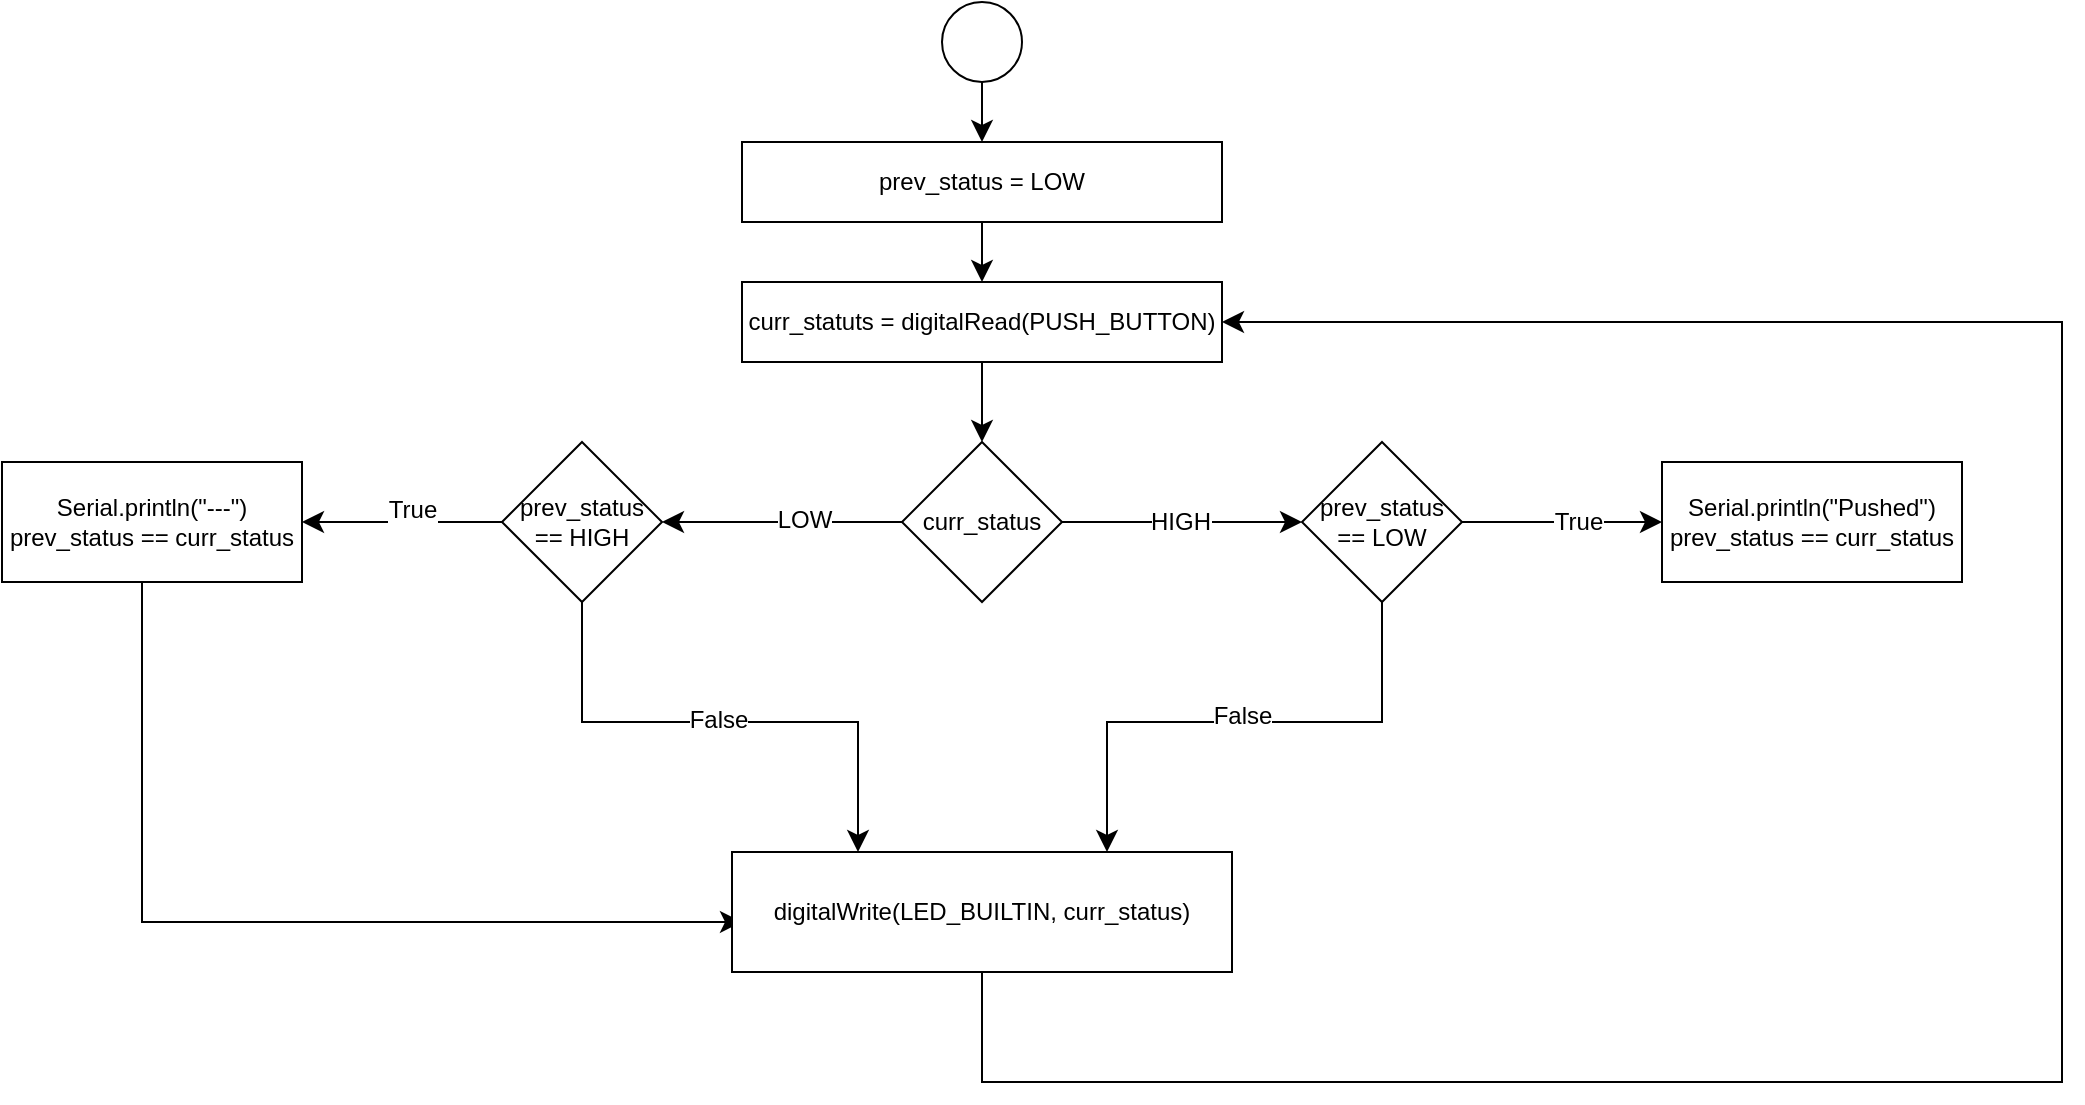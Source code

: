 <mxfile version="24.7.17">
  <diagram id="C5RBs43oDa-KdzZeNtuy" name="Page-1">
    <mxGraphModel dx="1393" dy="674" grid="1" gridSize="10" guides="1" tooltips="1" connect="1" arrows="1" fold="1" page="1" pageScale="1" pageWidth="827" pageHeight="1169" math="0" shadow="0">
      <root>
        <mxCell id="WIyWlLk6GJQsqaUBKTNV-0" />
        <mxCell id="WIyWlLk6GJQsqaUBKTNV-1" parent="WIyWlLk6GJQsqaUBKTNV-0" />
        <mxCell id="N_X89fbMf8-rqe8ZvgNM-3" value="" style="edgeStyle=none;curved=1;rounded=0;orthogonalLoop=1;jettySize=auto;html=1;fontSize=12;startSize=8;endSize=8;" edge="1" parent="WIyWlLk6GJQsqaUBKTNV-1" source="N_X89fbMf8-rqe8ZvgNM-1" target="N_X89fbMf8-rqe8ZvgNM-2">
          <mxGeometry relative="1" as="geometry" />
        </mxCell>
        <mxCell id="N_X89fbMf8-rqe8ZvgNM-1" value="" style="ellipse;whiteSpace=wrap;html=1;aspect=fixed;" vertex="1" parent="WIyWlLk6GJQsqaUBKTNV-1">
          <mxGeometry x="-250" y="100" width="40" height="40" as="geometry" />
        </mxCell>
        <mxCell id="N_X89fbMf8-rqe8ZvgNM-7" value="" style="edgeStyle=none;curved=1;rounded=0;orthogonalLoop=1;jettySize=auto;html=1;fontSize=12;startSize=8;endSize=8;" edge="1" parent="WIyWlLk6GJQsqaUBKTNV-1" source="N_X89fbMf8-rqe8ZvgNM-2" target="N_X89fbMf8-rqe8ZvgNM-6">
          <mxGeometry relative="1" as="geometry" />
        </mxCell>
        <mxCell id="N_X89fbMf8-rqe8ZvgNM-2" value="prev_status = LOW" style="whiteSpace=wrap;html=1;" vertex="1" parent="WIyWlLk6GJQsqaUBKTNV-1">
          <mxGeometry x="-350" y="170" width="240" height="40" as="geometry" />
        </mxCell>
        <mxCell id="N_X89fbMf8-rqe8ZvgNM-9" value="" style="edgeStyle=none;curved=1;rounded=0;orthogonalLoop=1;jettySize=auto;html=1;fontSize=12;startSize=8;endSize=8;" edge="1" parent="WIyWlLk6GJQsqaUBKTNV-1" source="N_X89fbMf8-rqe8ZvgNM-6" target="N_X89fbMf8-rqe8ZvgNM-8">
          <mxGeometry relative="1" as="geometry" />
        </mxCell>
        <mxCell id="N_X89fbMf8-rqe8ZvgNM-6" value="curr_statuts = digitalRead(PUSH_BUTTON)" style="whiteSpace=wrap;html=1;" vertex="1" parent="WIyWlLk6GJQsqaUBKTNV-1">
          <mxGeometry x="-350" y="240" width="240" height="40" as="geometry" />
        </mxCell>
        <mxCell id="N_X89fbMf8-rqe8ZvgNM-11" value="" style="edgeStyle=none;curved=1;rounded=0;orthogonalLoop=1;jettySize=auto;html=1;fontSize=12;startSize=8;endSize=8;" edge="1" parent="WIyWlLk6GJQsqaUBKTNV-1" source="N_X89fbMf8-rqe8ZvgNM-8" target="N_X89fbMf8-rqe8ZvgNM-10">
          <mxGeometry relative="1" as="geometry" />
        </mxCell>
        <mxCell id="N_X89fbMf8-rqe8ZvgNM-29" value="LOW" style="edgeLabel;html=1;align=center;verticalAlign=middle;resizable=0;points=[];fontSize=12;" vertex="1" connectable="0" parent="N_X89fbMf8-rqe8ZvgNM-11">
          <mxGeometry x="-0.183" y="-1" relative="1" as="geometry">
            <mxPoint as="offset" />
          </mxGeometry>
        </mxCell>
        <mxCell id="N_X89fbMf8-rqe8ZvgNM-22" value="" style="edgeStyle=none;curved=1;rounded=0;orthogonalLoop=1;jettySize=auto;html=1;fontSize=12;startSize=8;endSize=8;" edge="1" parent="WIyWlLk6GJQsqaUBKTNV-1" source="N_X89fbMf8-rqe8ZvgNM-8" target="N_X89fbMf8-rqe8ZvgNM-21">
          <mxGeometry relative="1" as="geometry" />
        </mxCell>
        <mxCell id="N_X89fbMf8-rqe8ZvgNM-30" value="HIGH" style="edgeLabel;html=1;align=center;verticalAlign=middle;resizable=0;points=[];fontSize=12;" vertex="1" connectable="0" parent="N_X89fbMf8-rqe8ZvgNM-22">
          <mxGeometry x="-0.017" relative="1" as="geometry">
            <mxPoint as="offset" />
          </mxGeometry>
        </mxCell>
        <mxCell id="N_X89fbMf8-rqe8ZvgNM-8" value="curr_status" style="rhombus;whiteSpace=wrap;html=1;" vertex="1" parent="WIyWlLk6GJQsqaUBKTNV-1">
          <mxGeometry x="-270" y="320" width="80" height="80" as="geometry" />
        </mxCell>
        <mxCell id="N_X89fbMf8-rqe8ZvgNM-13" value="" style="edgeStyle=none;curved=1;rounded=0;orthogonalLoop=1;jettySize=auto;html=1;fontSize=12;startSize=8;endSize=8;" edge="1" parent="WIyWlLk6GJQsqaUBKTNV-1" source="N_X89fbMf8-rqe8ZvgNM-10" target="N_X89fbMf8-rqe8ZvgNM-12">
          <mxGeometry relative="1" as="geometry" />
        </mxCell>
        <mxCell id="N_X89fbMf8-rqe8ZvgNM-31" value="True" style="edgeLabel;html=1;align=center;verticalAlign=middle;resizable=0;points=[];fontSize=12;" vertex="1" connectable="0" parent="N_X89fbMf8-rqe8ZvgNM-13">
          <mxGeometry x="-0.1" y="-6" relative="1" as="geometry">
            <mxPoint as="offset" />
          </mxGeometry>
        </mxCell>
        <mxCell id="N_X89fbMf8-rqe8ZvgNM-15" value="" style="edgeStyle=orthogonalEdgeStyle;rounded=0;orthogonalLoop=1;jettySize=auto;html=1;fontSize=12;startSize=8;endSize=8;entryX=0.25;entryY=0;entryDx=0;entryDy=0;" edge="1" parent="WIyWlLk6GJQsqaUBKTNV-1" source="N_X89fbMf8-rqe8ZvgNM-10" target="N_X89fbMf8-rqe8ZvgNM-14">
          <mxGeometry relative="1" as="geometry">
            <Array as="points">
              <mxPoint x="-430" y="460" />
              <mxPoint x="-292" y="460" />
              <mxPoint x="-292" y="525" />
            </Array>
          </mxGeometry>
        </mxCell>
        <mxCell id="N_X89fbMf8-rqe8ZvgNM-34" value="False" style="edgeLabel;html=1;align=center;verticalAlign=middle;resizable=0;points=[];fontSize=12;" vertex="1" connectable="0" parent="N_X89fbMf8-rqe8ZvgNM-15">
          <mxGeometry x="-0.03" y="1" relative="1" as="geometry">
            <mxPoint as="offset" />
          </mxGeometry>
        </mxCell>
        <mxCell id="N_X89fbMf8-rqe8ZvgNM-10" value="prev_status == HIGH" style="rhombus;whiteSpace=wrap;html=1;" vertex="1" parent="WIyWlLk6GJQsqaUBKTNV-1">
          <mxGeometry x="-470" y="320" width="80" height="80" as="geometry" />
        </mxCell>
        <mxCell id="N_X89fbMf8-rqe8ZvgNM-19" value="" style="edgeStyle=orthogonalEdgeStyle;rounded=0;orthogonalLoop=1;jettySize=auto;html=1;fontSize=12;startSize=8;endSize=8;entryX=0.02;entryY=0.583;entryDx=0;entryDy=0;entryPerimeter=0;" edge="1" parent="WIyWlLk6GJQsqaUBKTNV-1" source="N_X89fbMf8-rqe8ZvgNM-12" target="N_X89fbMf8-rqe8ZvgNM-14">
          <mxGeometry relative="1" as="geometry">
            <mxPoint x="-645" y="510" as="targetPoint" />
            <Array as="points">
              <mxPoint x="-650" y="560" />
            </Array>
          </mxGeometry>
        </mxCell>
        <mxCell id="N_X89fbMf8-rqe8ZvgNM-12" value="Serial.println(&quot;---&quot;)&lt;div&gt;prev_status == curr_status&lt;/div&gt;" style="whiteSpace=wrap;html=1;" vertex="1" parent="WIyWlLk6GJQsqaUBKTNV-1">
          <mxGeometry x="-720" y="330" width="150" height="60" as="geometry" />
        </mxCell>
        <mxCell id="N_X89fbMf8-rqe8ZvgNM-14" value="digitalWrite(LED_BUILTIN, curr_status)" style="whiteSpace=wrap;html=1;" vertex="1" parent="WIyWlLk6GJQsqaUBKTNV-1">
          <mxGeometry x="-355" y="525" width="250" height="60" as="geometry" />
        </mxCell>
        <mxCell id="N_X89fbMf8-rqe8ZvgNM-28" value="" style="edgeStyle=none;curved=1;rounded=0;orthogonalLoop=1;jettySize=auto;html=1;fontSize=12;startSize=8;endSize=8;" edge="1" parent="WIyWlLk6GJQsqaUBKTNV-1" source="N_X89fbMf8-rqe8ZvgNM-21" target="N_X89fbMf8-rqe8ZvgNM-27">
          <mxGeometry relative="1" as="geometry" />
        </mxCell>
        <mxCell id="N_X89fbMf8-rqe8ZvgNM-32" value="True" style="edgeLabel;html=1;align=center;verticalAlign=middle;resizable=0;points=[];fontSize=12;" vertex="1" connectable="0" parent="N_X89fbMf8-rqe8ZvgNM-28">
          <mxGeometry x="0.16" y="-3" relative="1" as="geometry">
            <mxPoint y="-3" as="offset" />
          </mxGeometry>
        </mxCell>
        <mxCell id="N_X89fbMf8-rqe8ZvgNM-21" value="prev_status == LOW" style="rhombus;whiteSpace=wrap;html=1;" vertex="1" parent="WIyWlLk6GJQsqaUBKTNV-1">
          <mxGeometry x="-70" y="320" width="80" height="80" as="geometry" />
        </mxCell>
        <mxCell id="N_X89fbMf8-rqe8ZvgNM-24" value="" style="edgeStyle=elbowEdgeStyle;elbow=vertical;endArrow=classic;html=1;curved=0;rounded=0;endSize=8;startSize=8;fontSize=12;entryX=0.75;entryY=0;entryDx=0;entryDy=0;exitX=0.5;exitY=1;exitDx=0;exitDy=0;" edge="1" parent="WIyWlLk6GJQsqaUBKTNV-1" source="N_X89fbMf8-rqe8ZvgNM-21" target="N_X89fbMf8-rqe8ZvgNM-14">
          <mxGeometry width="50" height="50" relative="1" as="geometry">
            <mxPoint x="-310" y="340" as="sourcePoint" />
            <mxPoint x="-260" y="290" as="targetPoint" />
            <Array as="points">
              <mxPoint x="-100" y="460" />
            </Array>
          </mxGeometry>
        </mxCell>
        <mxCell id="N_X89fbMf8-rqe8ZvgNM-35" value="False" style="edgeLabel;html=1;align=center;verticalAlign=middle;resizable=0;points=[];fontSize=12;" vertex="1" connectable="0" parent="N_X89fbMf8-rqe8ZvgNM-24">
          <mxGeometry x="0.058" y="-3" relative="1" as="geometry">
            <mxPoint x="9" as="offset" />
          </mxGeometry>
        </mxCell>
        <mxCell id="N_X89fbMf8-rqe8ZvgNM-25" value="" style="edgeStyle=orthogonalEdgeStyle;elbow=vertical;endArrow=classic;html=1;rounded=0;endSize=8;startSize=8;fontSize=12;entryX=1;entryY=0.5;entryDx=0;entryDy=0;" edge="1" parent="WIyWlLk6GJQsqaUBKTNV-1" source="N_X89fbMf8-rqe8ZvgNM-14" target="N_X89fbMf8-rqe8ZvgNM-6">
          <mxGeometry width="50" height="50" relative="1" as="geometry">
            <mxPoint x="-230" y="640" as="sourcePoint" />
            <mxPoint x="-110" y="290" as="targetPoint" />
            <Array as="points">
              <mxPoint x="-230" y="640" />
              <mxPoint x="310" y="640" />
              <mxPoint x="310" y="260" />
            </Array>
          </mxGeometry>
        </mxCell>
        <mxCell id="N_X89fbMf8-rqe8ZvgNM-27" value="Serial.println(&quot;Pushed&quot;)&lt;div&gt;prev_status == curr_status&lt;/div&gt;" style="whiteSpace=wrap;html=1;" vertex="1" parent="WIyWlLk6GJQsqaUBKTNV-1">
          <mxGeometry x="110" y="330" width="150" height="60" as="geometry" />
        </mxCell>
      </root>
    </mxGraphModel>
  </diagram>
</mxfile>
